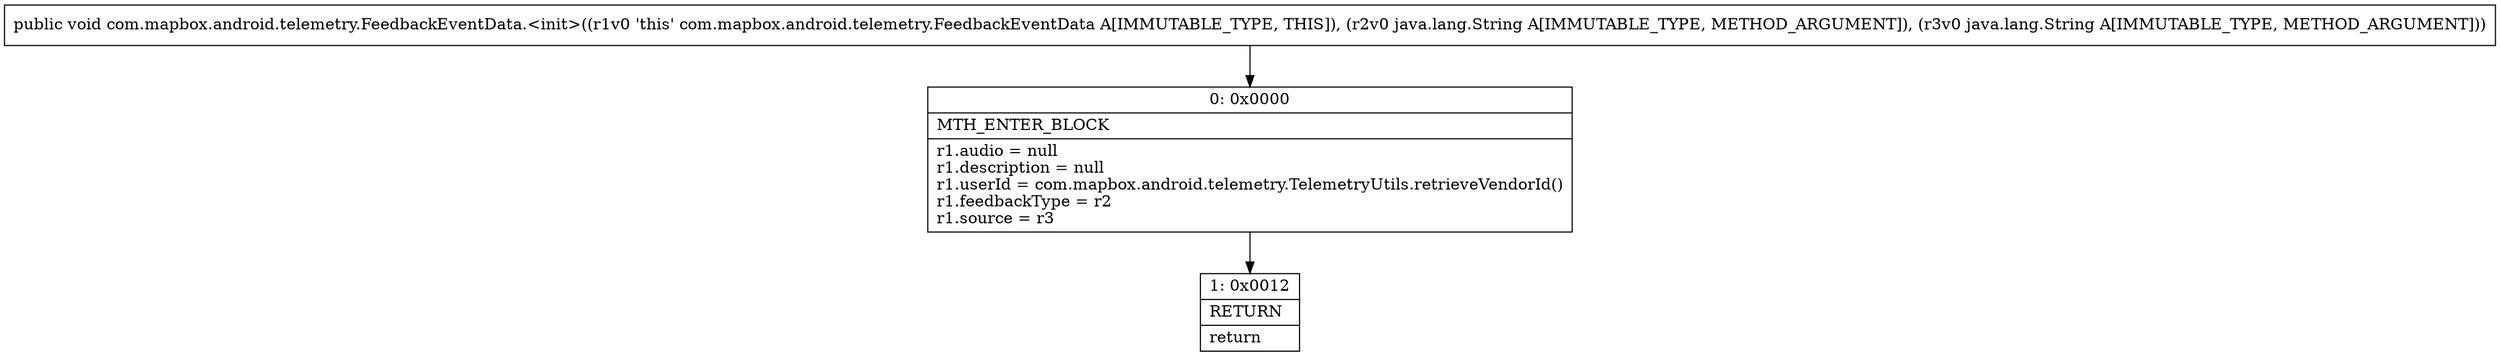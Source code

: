 digraph "CFG forcom.mapbox.android.telemetry.FeedbackEventData.\<init\>(Ljava\/lang\/String;Ljava\/lang\/String;)V" {
Node_0 [shape=record,label="{0\:\ 0x0000|MTH_ENTER_BLOCK\l|r1.audio = null\lr1.description = null\lr1.userId = com.mapbox.android.telemetry.TelemetryUtils.retrieveVendorId()\lr1.feedbackType = r2\lr1.source = r3\l}"];
Node_1 [shape=record,label="{1\:\ 0x0012|RETURN\l|return\l}"];
MethodNode[shape=record,label="{public void com.mapbox.android.telemetry.FeedbackEventData.\<init\>((r1v0 'this' com.mapbox.android.telemetry.FeedbackEventData A[IMMUTABLE_TYPE, THIS]), (r2v0 java.lang.String A[IMMUTABLE_TYPE, METHOD_ARGUMENT]), (r3v0 java.lang.String A[IMMUTABLE_TYPE, METHOD_ARGUMENT])) }"];
MethodNode -> Node_0;
Node_0 -> Node_1;
}

